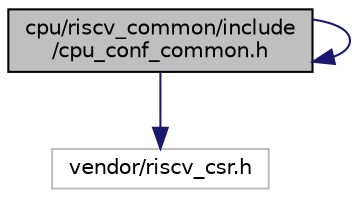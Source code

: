 digraph "cpu/riscv_common/include/cpu_conf_common.h"
{
 // LATEX_PDF_SIZE
  edge [fontname="Helvetica",fontsize="10",labelfontname="Helvetica",labelfontsize="10"];
  node [fontname="Helvetica",fontsize="10",shape=record];
  Node1 [label="cpu/riscv_common/include\l/cpu_conf_common.h",height=0.2,width=0.4,color="black", fillcolor="grey75", style="filled", fontcolor="black",tooltip="RISC-V CPU configuration options."];
  Node1 -> Node2 [color="midnightblue",fontsize="10",style="solid",fontname="Helvetica"];
  Node2 [label="vendor/riscv_csr.h",height=0.2,width=0.4,color="grey75", fillcolor="white", style="filled",tooltip=" "];
  Node1 -> Node1 [color="midnightblue",fontsize="10",style="solid",fontname="Helvetica"];
}
